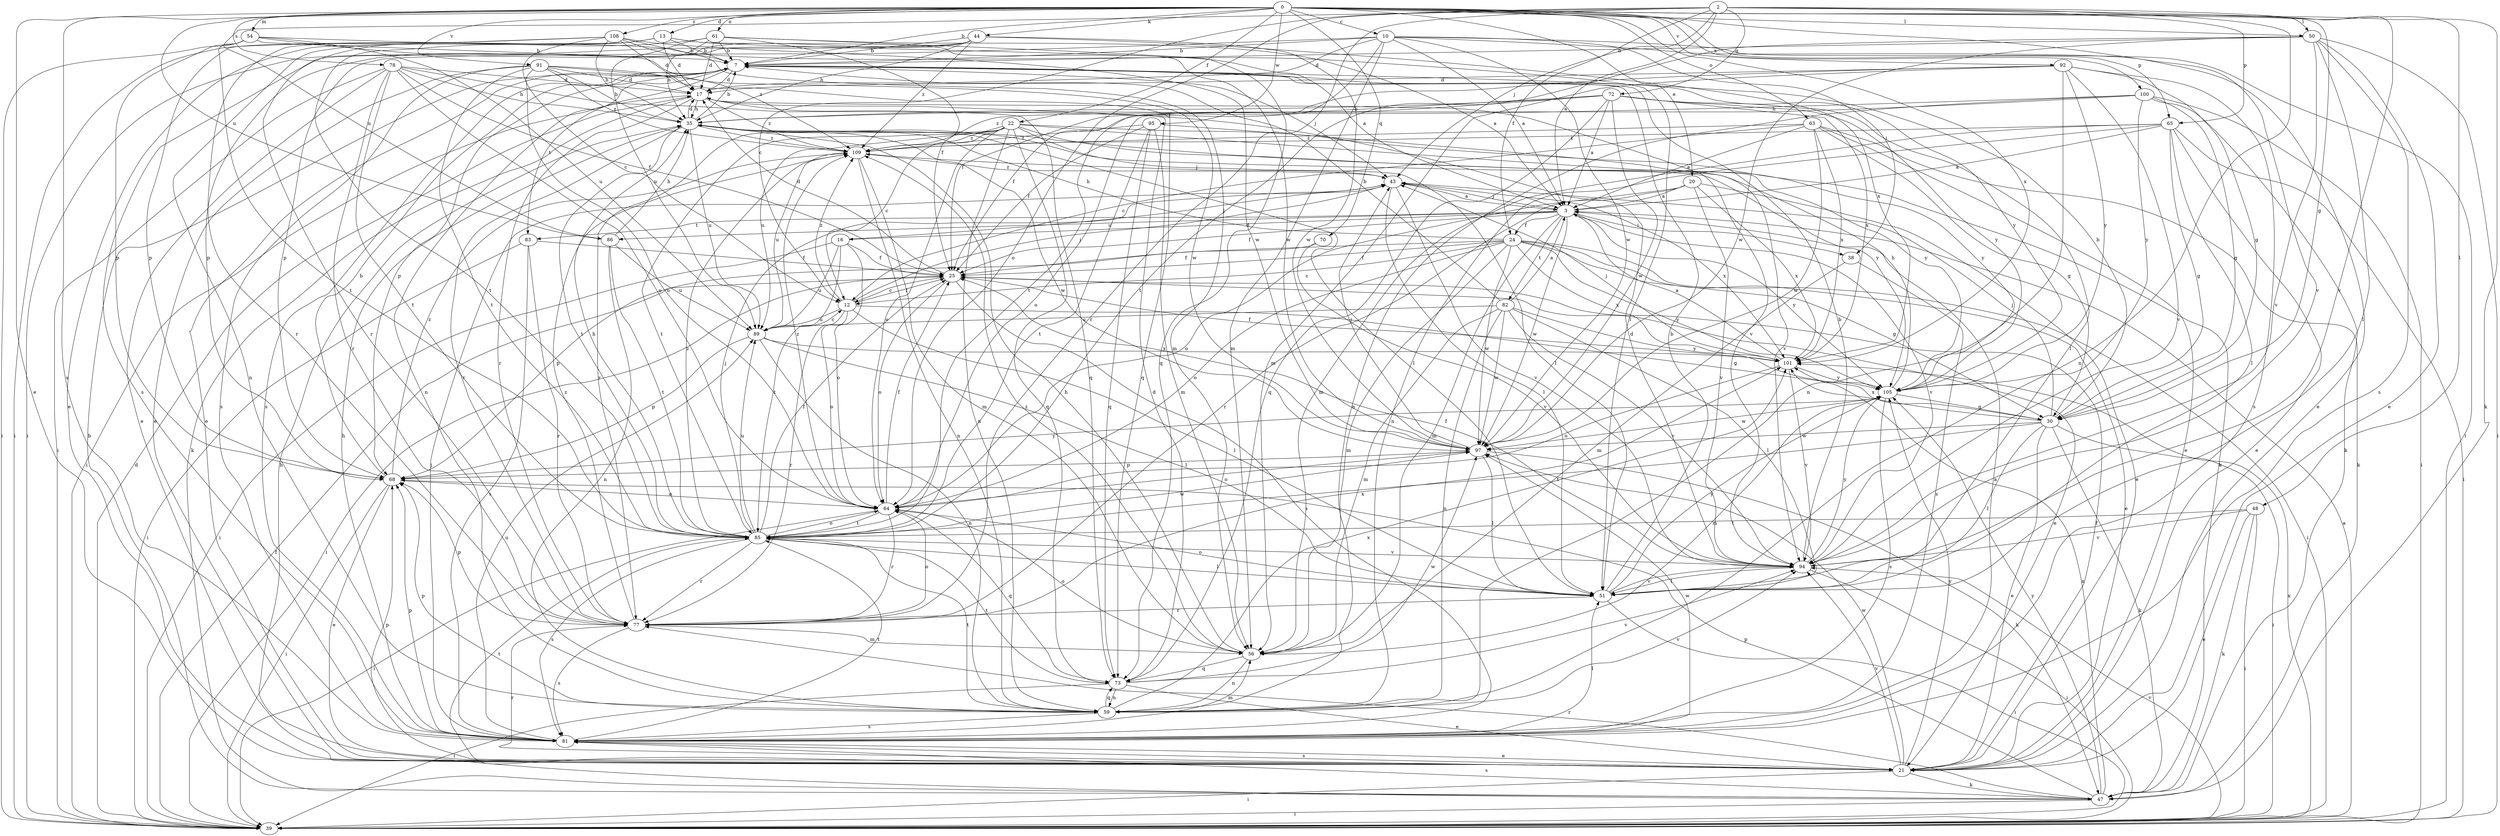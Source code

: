 strict digraph  {
0;
2;
3;
7;
10;
12;
13;
16;
17;
20;
21;
22;
24;
25;
30;
35;
38;
39;
43;
44;
47;
48;
50;
51;
54;
56;
59;
61;
63;
64;
65;
68;
70;
72;
73;
77;
78;
81;
82;
83;
85;
86;
89;
91;
92;
94;
95;
97;
100;
101;
105;
108;
109;
0 -> 7  [label=b];
0 -> 10  [label=c];
0 -> 13  [label=d];
0 -> 20  [label=e];
0 -> 21  [label=e];
0 -> 22  [label=f];
0 -> 30  [label=g];
0 -> 44  [label=k];
0 -> 47  [label=k];
0 -> 48  [label=l];
0 -> 50  [label=l];
0 -> 54  [label=m];
0 -> 61  [label=o];
0 -> 63  [label=o];
0 -> 65  [label=p];
0 -> 70  [label=q];
0 -> 78  [label=s];
0 -> 81  [label=s];
0 -> 86  [label=u];
0 -> 91  [label=v];
0 -> 92  [label=v];
0 -> 94  [label=v];
0 -> 95  [label=w];
0 -> 100  [label=x];
0 -> 101  [label=x];
0 -> 108  [label=z];
2 -> 3  [label=a];
2 -> 12  [label=c];
2 -> 24  [label=f];
2 -> 43  [label=j];
2 -> 50  [label=l];
2 -> 59  [label=n];
2 -> 64  [label=o];
2 -> 65  [label=p];
2 -> 72  [label=q];
2 -> 77  [label=r];
2 -> 86  [label=u];
2 -> 94  [label=v];
3 -> 16  [label=d];
3 -> 24  [label=f];
3 -> 25  [label=f];
3 -> 38  [label=i];
3 -> 43  [label=j];
3 -> 56  [label=m];
3 -> 82  [label=t];
3 -> 83  [label=t];
3 -> 86  [label=u];
3 -> 94  [label=v];
3 -> 97  [label=w];
3 -> 105  [label=y];
7 -> 17  [label=d];
7 -> 21  [label=e];
7 -> 43  [label=j];
7 -> 59  [label=n];
7 -> 68  [label=p];
7 -> 81  [label=s];
7 -> 83  [label=t];
7 -> 105  [label=y];
10 -> 3  [label=a];
10 -> 7  [label=b];
10 -> 17  [label=d];
10 -> 21  [label=e];
10 -> 38  [label=i];
10 -> 39  [label=i];
10 -> 56  [label=m];
10 -> 68  [label=p];
10 -> 85  [label=t];
10 -> 97  [label=w];
12 -> 25  [label=f];
12 -> 30  [label=g];
12 -> 43  [label=j];
12 -> 51  [label=l];
12 -> 64  [label=o];
12 -> 77  [label=r];
12 -> 89  [label=u];
12 -> 109  [label=z];
13 -> 3  [label=a];
13 -> 7  [label=b];
13 -> 17  [label=d];
13 -> 21  [label=e];
13 -> 59  [label=n];
13 -> 77  [label=r];
13 -> 97  [label=w];
16 -> 25  [label=f];
16 -> 39  [label=i];
16 -> 43  [label=j];
16 -> 64  [label=o];
16 -> 85  [label=t];
16 -> 89  [label=u];
17 -> 35  [label=h];
17 -> 39  [label=i];
17 -> 47  [label=k];
17 -> 77  [label=r];
17 -> 94  [label=v];
17 -> 109  [label=z];
20 -> 3  [label=a];
20 -> 21  [label=e];
20 -> 64  [label=o];
20 -> 77  [label=r];
20 -> 94  [label=v];
20 -> 101  [label=x];
21 -> 25  [label=f];
21 -> 39  [label=i];
21 -> 47  [label=k];
21 -> 68  [label=p];
21 -> 77  [label=r];
21 -> 81  [label=s];
21 -> 85  [label=t];
21 -> 94  [label=v];
21 -> 97  [label=w];
21 -> 105  [label=y];
22 -> 12  [label=c];
22 -> 47  [label=k];
22 -> 51  [label=l];
22 -> 59  [label=n];
22 -> 64  [label=o];
22 -> 73  [label=q];
22 -> 77  [label=r];
22 -> 85  [label=t];
22 -> 89  [label=u];
22 -> 94  [label=v];
22 -> 105  [label=y];
22 -> 109  [label=z];
24 -> 12  [label=c];
24 -> 21  [label=e];
24 -> 25  [label=f];
24 -> 30  [label=g];
24 -> 35  [label=h];
24 -> 39  [label=i];
24 -> 56  [label=m];
24 -> 64  [label=o];
24 -> 68  [label=p];
24 -> 97  [label=w];
24 -> 101  [label=x];
24 -> 105  [label=y];
25 -> 12  [label=c];
25 -> 17  [label=d];
25 -> 21  [label=e];
25 -> 39  [label=i];
25 -> 64  [label=o];
25 -> 81  [label=s];
30 -> 7  [label=b];
30 -> 21  [label=e];
30 -> 39  [label=i];
30 -> 43  [label=j];
30 -> 47  [label=k];
30 -> 51  [label=l];
30 -> 85  [label=t];
30 -> 97  [label=w];
30 -> 101  [label=x];
35 -> 7  [label=b];
35 -> 17  [label=d];
35 -> 51  [label=l];
35 -> 77  [label=r];
35 -> 85  [label=t];
35 -> 89  [label=u];
35 -> 97  [label=w];
35 -> 105  [label=y];
35 -> 109  [label=z];
38 -> 56  [label=m];
38 -> 81  [label=s];
39 -> 3  [label=a];
39 -> 17  [label=d];
39 -> 25  [label=f];
39 -> 94  [label=v];
39 -> 101  [label=x];
43 -> 3  [label=a];
43 -> 51  [label=l];
43 -> 94  [label=v];
43 -> 101  [label=x];
43 -> 109  [label=z];
44 -> 7  [label=b];
44 -> 35  [label=h];
44 -> 39  [label=i];
44 -> 68  [label=p];
44 -> 81  [label=s];
44 -> 97  [label=w];
44 -> 101  [label=x];
44 -> 109  [label=z];
47 -> 7  [label=b];
47 -> 35  [label=h];
47 -> 39  [label=i];
47 -> 68  [label=p];
47 -> 77  [label=r];
47 -> 81  [label=s];
47 -> 101  [label=x];
47 -> 105  [label=y];
48 -> 21  [label=e];
48 -> 39  [label=i];
48 -> 47  [label=k];
48 -> 85  [label=t];
48 -> 94  [label=v];
50 -> 7  [label=b];
50 -> 21  [label=e];
50 -> 39  [label=i];
50 -> 51  [label=l];
50 -> 81  [label=s];
50 -> 85  [label=t];
50 -> 94  [label=v];
50 -> 97  [label=w];
51 -> 7  [label=b];
51 -> 39  [label=i];
51 -> 64  [label=o];
51 -> 77  [label=r];
51 -> 94  [label=v];
51 -> 105  [label=y];
54 -> 7  [label=b];
54 -> 39  [label=i];
54 -> 51  [label=l];
54 -> 68  [label=p];
54 -> 85  [label=t];
54 -> 89  [label=u];
54 -> 109  [label=z];
56 -> 35  [label=h];
56 -> 59  [label=n];
56 -> 64  [label=o];
56 -> 73  [label=q];
56 -> 109  [label=z];
59 -> 68  [label=p];
59 -> 73  [label=q];
59 -> 81  [label=s];
59 -> 85  [label=t];
59 -> 94  [label=v];
59 -> 101  [label=x];
61 -> 3  [label=a];
61 -> 7  [label=b];
61 -> 17  [label=d];
61 -> 25  [label=f];
61 -> 35  [label=h];
61 -> 73  [label=q];
61 -> 85  [label=t];
61 -> 89  [label=u];
63 -> 3  [label=a];
63 -> 12  [label=c];
63 -> 21  [label=e];
63 -> 30  [label=g];
63 -> 47  [label=k];
63 -> 97  [label=w];
63 -> 101  [label=x];
63 -> 109  [label=z];
64 -> 25  [label=f];
64 -> 39  [label=i];
64 -> 73  [label=q];
64 -> 77  [label=r];
64 -> 85  [label=t];
64 -> 109  [label=z];
65 -> 3  [label=a];
65 -> 21  [label=e];
65 -> 30  [label=g];
65 -> 39  [label=i];
65 -> 51  [label=l];
65 -> 56  [label=m];
65 -> 59  [label=n];
65 -> 109  [label=z];
68 -> 7  [label=b];
68 -> 21  [label=e];
68 -> 39  [label=i];
68 -> 64  [label=o];
68 -> 105  [label=y];
68 -> 109  [label=z];
70 -> 25  [label=f];
70 -> 94  [label=v];
72 -> 3  [label=a];
72 -> 25  [label=f];
72 -> 35  [label=h];
72 -> 51  [label=l];
72 -> 64  [label=o];
72 -> 73  [label=q];
72 -> 97  [label=w];
72 -> 101  [label=x];
72 -> 105  [label=y];
73 -> 17  [label=d];
73 -> 21  [label=e];
73 -> 39  [label=i];
73 -> 59  [label=n];
73 -> 85  [label=t];
73 -> 94  [label=v];
73 -> 97  [label=w];
77 -> 56  [label=m];
77 -> 64  [label=o];
77 -> 68  [label=p];
77 -> 81  [label=s];
77 -> 101  [label=x];
77 -> 109  [label=z];
78 -> 17  [label=d];
78 -> 21  [label=e];
78 -> 25  [label=f];
78 -> 35  [label=h];
78 -> 39  [label=i];
78 -> 64  [label=o];
78 -> 73  [label=q];
78 -> 77  [label=r];
78 -> 85  [label=t];
81 -> 3  [label=a];
81 -> 21  [label=e];
81 -> 35  [label=h];
81 -> 43  [label=j];
81 -> 51  [label=l];
81 -> 56  [label=m];
81 -> 68  [label=p];
81 -> 85  [label=t];
81 -> 89  [label=u];
81 -> 97  [label=w];
82 -> 3  [label=a];
82 -> 7  [label=b];
82 -> 51  [label=l];
82 -> 56  [label=m];
82 -> 59  [label=n];
82 -> 89  [label=u];
82 -> 94  [label=v];
82 -> 97  [label=w];
82 -> 105  [label=y];
83 -> 25  [label=f];
83 -> 39  [label=i];
83 -> 77  [label=r];
83 -> 81  [label=s];
85 -> 25  [label=f];
85 -> 35  [label=h];
85 -> 43  [label=j];
85 -> 51  [label=l];
85 -> 64  [label=o];
85 -> 77  [label=r];
85 -> 81  [label=s];
85 -> 89  [label=u];
85 -> 94  [label=v];
85 -> 97  [label=w];
85 -> 109  [label=z];
86 -> 35  [label=h];
86 -> 59  [label=n];
86 -> 85  [label=t];
86 -> 89  [label=u];
89 -> 12  [label=c];
89 -> 51  [label=l];
89 -> 59  [label=n];
89 -> 68  [label=p];
89 -> 101  [label=x];
91 -> 17  [label=d];
91 -> 21  [label=e];
91 -> 35  [label=h];
91 -> 64  [label=o];
91 -> 73  [label=q];
91 -> 81  [label=s];
91 -> 85  [label=t];
91 -> 97  [label=w];
91 -> 109  [label=z];
92 -> 17  [label=d];
92 -> 25  [label=f];
92 -> 30  [label=g];
92 -> 56  [label=m];
92 -> 59  [label=n];
92 -> 81  [label=s];
92 -> 94  [label=v];
92 -> 105  [label=y];
94 -> 7  [label=b];
94 -> 17  [label=d];
94 -> 25  [label=f];
94 -> 39  [label=i];
94 -> 51  [label=l];
94 -> 105  [label=y];
95 -> 25  [label=f];
95 -> 56  [label=m];
95 -> 73  [label=q];
95 -> 85  [label=t];
95 -> 105  [label=y];
95 -> 109  [label=z];
97 -> 43  [label=j];
97 -> 47  [label=k];
97 -> 51  [label=l];
97 -> 64  [label=o];
97 -> 68  [label=p];
100 -> 30  [label=g];
100 -> 35  [label=h];
100 -> 39  [label=i];
100 -> 47  [label=k];
100 -> 59  [label=n];
100 -> 105  [label=y];
100 -> 109  [label=z];
101 -> 3  [label=a];
101 -> 25  [label=f];
101 -> 43  [label=j];
101 -> 64  [label=o];
101 -> 94  [label=v];
101 -> 105  [label=y];
105 -> 30  [label=g];
105 -> 35  [label=h];
105 -> 56  [label=m];
105 -> 81  [label=s];
105 -> 97  [label=w];
108 -> 7  [label=b];
108 -> 12  [label=c];
108 -> 17  [label=d];
108 -> 35  [label=h];
108 -> 39  [label=i];
108 -> 56  [label=m];
108 -> 68  [label=p];
108 -> 77  [label=r];
108 -> 97  [label=w];
109 -> 43  [label=j];
109 -> 56  [label=m];
109 -> 59  [label=n];
109 -> 89  [label=u];
}
